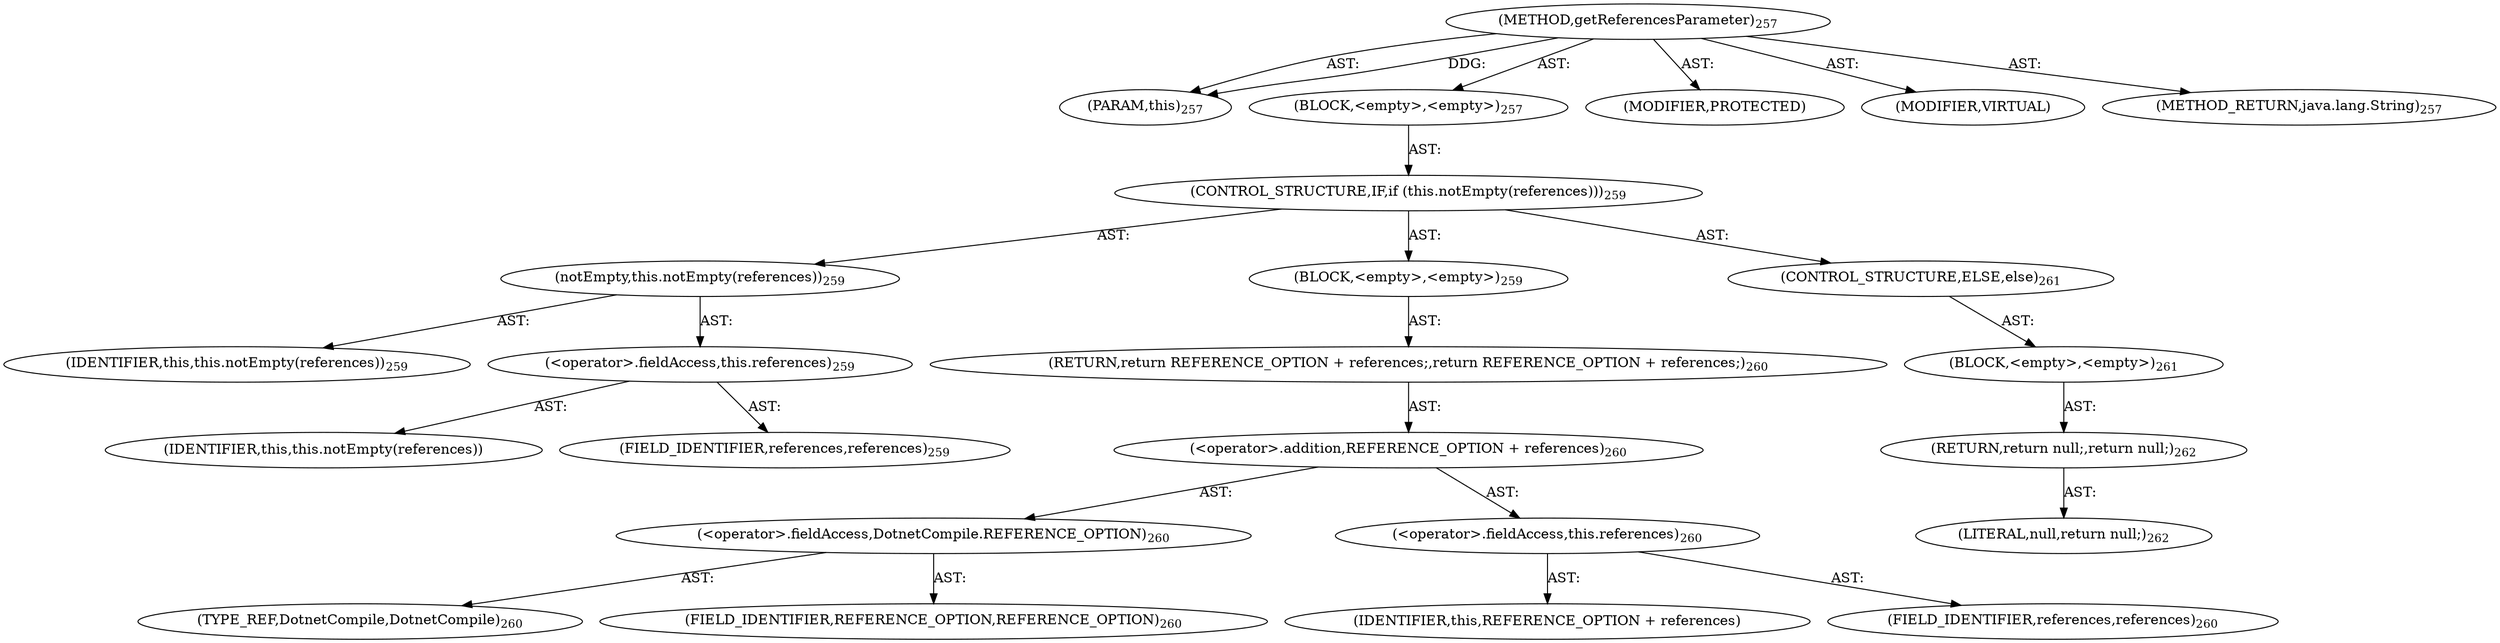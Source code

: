 digraph "getReferencesParameter" {  
"111669149699" [label = <(METHOD,getReferencesParameter)<SUB>257</SUB>> ]
"115964116992" [label = <(PARAM,this)<SUB>257</SUB>> ]
"25769803779" [label = <(BLOCK,&lt;empty&gt;,&lt;empty&gt;)<SUB>257</SUB>> ]
"47244640256" [label = <(CONTROL_STRUCTURE,IF,if (this.notEmpty(references)))<SUB>259</SUB>> ]
"30064771121" [label = <(notEmpty,this.notEmpty(references))<SUB>259</SUB>> ]
"68719476736" [label = <(IDENTIFIER,this,this.notEmpty(references))<SUB>259</SUB>> ]
"30064771122" [label = <(&lt;operator&gt;.fieldAccess,this.references)<SUB>259</SUB>> ]
"68719476808" [label = <(IDENTIFIER,this,this.notEmpty(references))> ]
"55834574869" [label = <(FIELD_IDENTIFIER,references,references)<SUB>259</SUB>> ]
"25769803780" [label = <(BLOCK,&lt;empty&gt;,&lt;empty&gt;)<SUB>259</SUB>> ]
"146028888064" [label = <(RETURN,return REFERENCE_OPTION + references;,return REFERENCE_OPTION + references;)<SUB>260</SUB>> ]
"30064771123" [label = <(&lt;operator&gt;.addition,REFERENCE_OPTION + references)<SUB>260</SUB>> ]
"30064771124" [label = <(&lt;operator&gt;.fieldAccess,DotnetCompile.REFERENCE_OPTION)<SUB>260</SUB>> ]
"180388626432" [label = <(TYPE_REF,DotnetCompile,DotnetCompile)<SUB>260</SUB>> ]
"55834574870" [label = <(FIELD_IDENTIFIER,REFERENCE_OPTION,REFERENCE_OPTION)<SUB>260</SUB>> ]
"30064771125" [label = <(&lt;operator&gt;.fieldAccess,this.references)<SUB>260</SUB>> ]
"68719476809" [label = <(IDENTIFIER,this,REFERENCE_OPTION + references)> ]
"55834574871" [label = <(FIELD_IDENTIFIER,references,references)<SUB>260</SUB>> ]
"47244640257" [label = <(CONTROL_STRUCTURE,ELSE,else)<SUB>261</SUB>> ]
"25769803781" [label = <(BLOCK,&lt;empty&gt;,&lt;empty&gt;)<SUB>261</SUB>> ]
"146028888065" [label = <(RETURN,return null;,return null;)<SUB>262</SUB>> ]
"90194313231" [label = <(LITERAL,null,return null;)<SUB>262</SUB>> ]
"133143986205" [label = <(MODIFIER,PROTECTED)> ]
"133143986206" [label = <(MODIFIER,VIRTUAL)> ]
"128849018883" [label = <(METHOD_RETURN,java.lang.String)<SUB>257</SUB>> ]
  "111669149699" -> "115964116992"  [ label = "AST: "] 
  "111669149699" -> "25769803779"  [ label = "AST: "] 
  "111669149699" -> "133143986205"  [ label = "AST: "] 
  "111669149699" -> "133143986206"  [ label = "AST: "] 
  "111669149699" -> "128849018883"  [ label = "AST: "] 
  "25769803779" -> "47244640256"  [ label = "AST: "] 
  "47244640256" -> "30064771121"  [ label = "AST: "] 
  "47244640256" -> "25769803780"  [ label = "AST: "] 
  "47244640256" -> "47244640257"  [ label = "AST: "] 
  "30064771121" -> "68719476736"  [ label = "AST: "] 
  "30064771121" -> "30064771122"  [ label = "AST: "] 
  "30064771122" -> "68719476808"  [ label = "AST: "] 
  "30064771122" -> "55834574869"  [ label = "AST: "] 
  "25769803780" -> "146028888064"  [ label = "AST: "] 
  "146028888064" -> "30064771123"  [ label = "AST: "] 
  "30064771123" -> "30064771124"  [ label = "AST: "] 
  "30064771123" -> "30064771125"  [ label = "AST: "] 
  "30064771124" -> "180388626432"  [ label = "AST: "] 
  "30064771124" -> "55834574870"  [ label = "AST: "] 
  "30064771125" -> "68719476809"  [ label = "AST: "] 
  "30064771125" -> "55834574871"  [ label = "AST: "] 
  "47244640257" -> "25769803781"  [ label = "AST: "] 
  "25769803781" -> "146028888065"  [ label = "AST: "] 
  "146028888065" -> "90194313231"  [ label = "AST: "] 
  "111669149699" -> "115964116992"  [ label = "DDG: "] 
}
